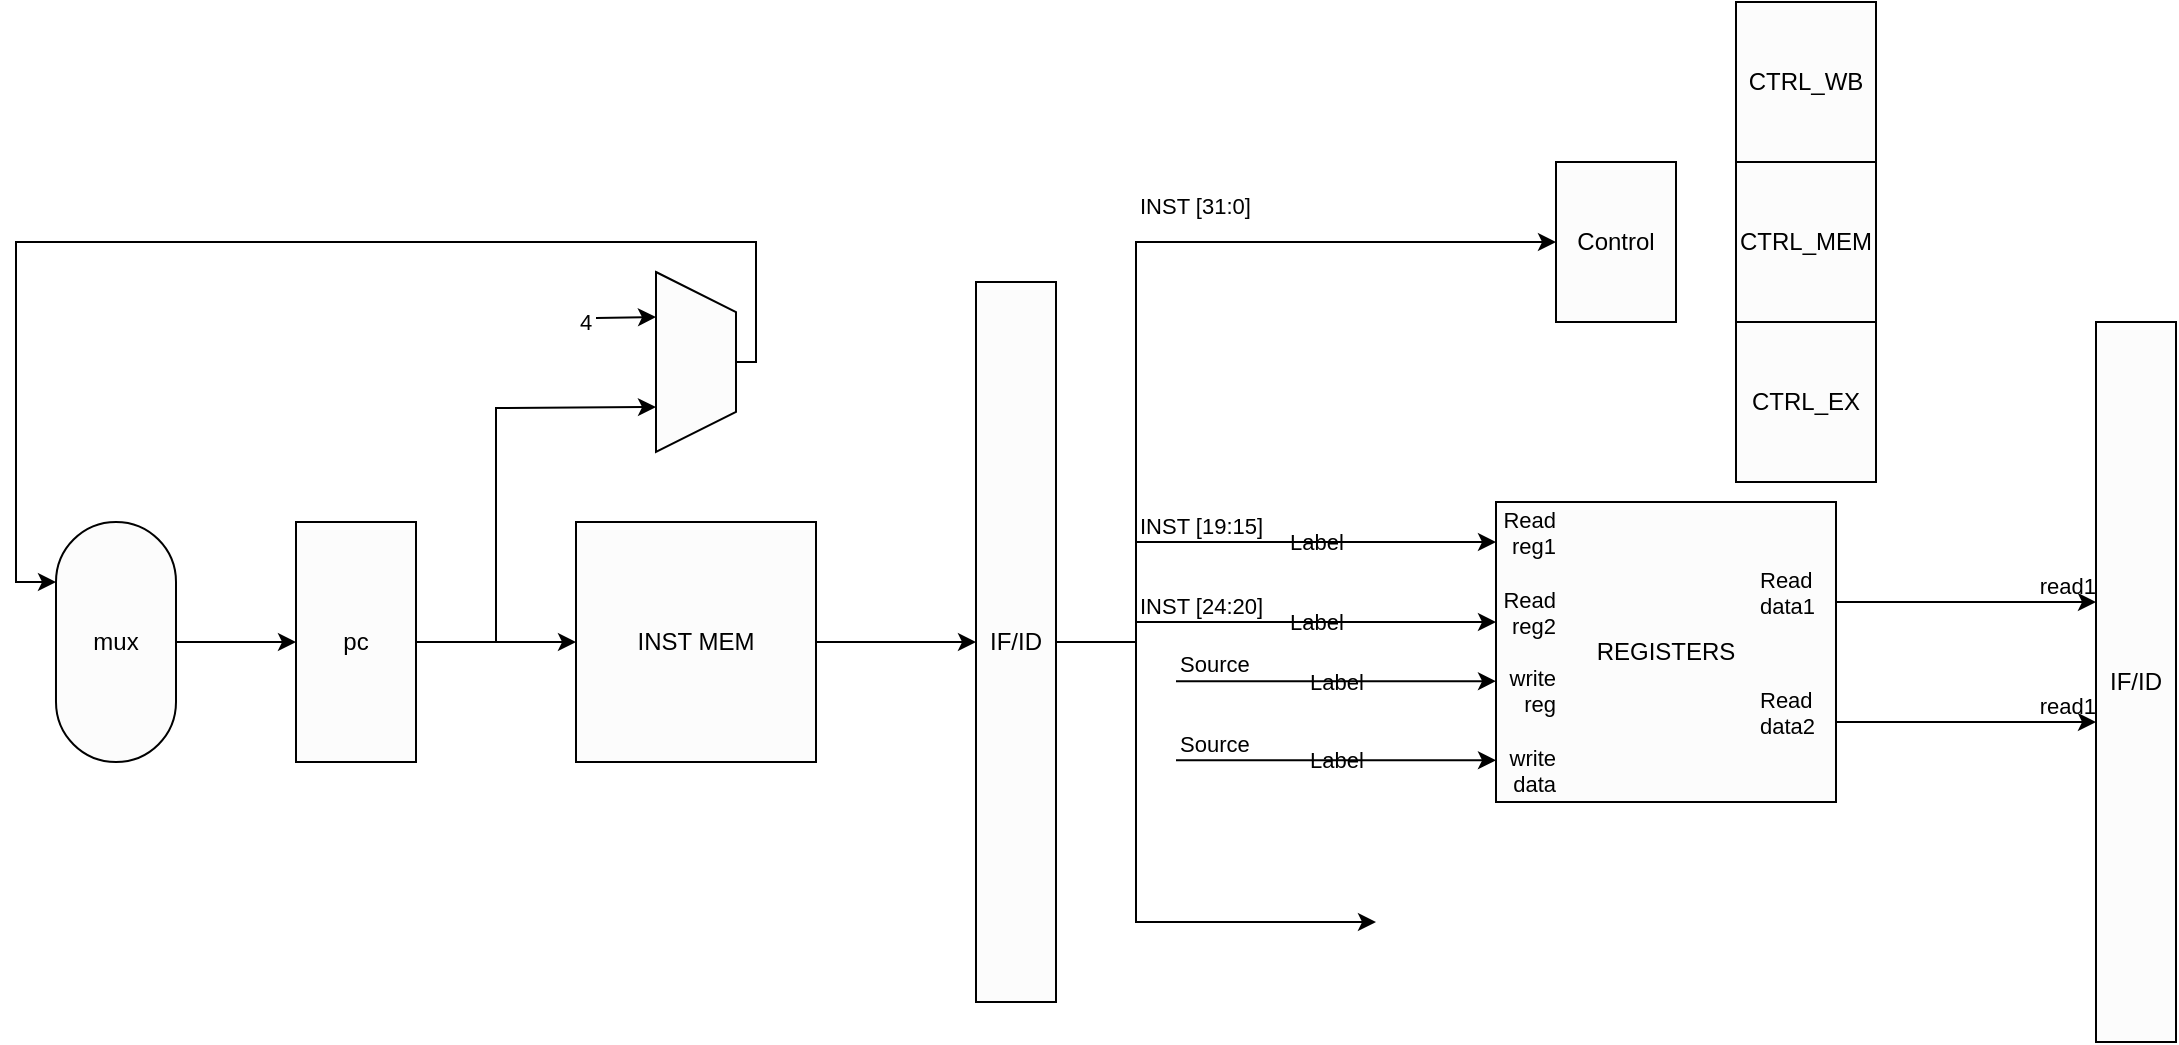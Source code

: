 <mxfile version="20.8.4" type="github">
  <diagram id="Gqjt-aGocySODWQNgcJ-" name="第 1 页">
    <mxGraphModel dx="835" dy="1565" grid="1" gridSize="10" guides="1" tooltips="1" connect="1" arrows="1" fold="1" page="1" pageScale="1" pageWidth="850" pageHeight="1100" math="0" shadow="0">
      <root>
        <mxCell id="0" />
        <mxCell id="1" parent="0" />
        <mxCell id="IhEL-Qv9K_QajIlyC7i--54" style="edgeStyle=none;rounded=0;jumpStyle=none;jumpSize=6;orthogonalLoop=1;jettySize=auto;html=1;exitX=1;exitY=0.5;exitDx=0;exitDy=0;fontColor=default;startArrow=none;startFill=0;sourcePerimeterSpacing=0;elbow=vertical;" edge="1" parent="1" source="IhEL-Qv9K_QajIlyC7i--26" target="IhEL-Qv9K_QajIlyC7i--27">
          <mxGeometry relative="1" as="geometry" />
        </mxCell>
        <mxCell id="IhEL-Qv9K_QajIlyC7i--26" value="mux" style="rounded=1;whiteSpace=wrap;html=1;labelBackgroundColor=none;fontColor=default;fillColor=#FCFCFC;arcSize=50;rotation=0;verticalAlign=middle;" vertex="1" parent="1">
          <mxGeometry x="100" y="200" width="60" height="120" as="geometry" />
        </mxCell>
        <mxCell id="IhEL-Qv9K_QajIlyC7i--40" style="edgeStyle=none;rounded=0;jumpStyle=none;jumpSize=6;orthogonalLoop=1;jettySize=auto;html=1;exitX=1;exitY=0.5;exitDx=0;exitDy=0;entryX=0;entryY=0.5;entryDx=0;entryDy=0;fontColor=default;startArrow=none;startFill=0;sourcePerimeterSpacing=0;elbow=vertical;" edge="1" parent="1" source="IhEL-Qv9K_QajIlyC7i--27" target="IhEL-Qv9K_QajIlyC7i--36">
          <mxGeometry relative="1" as="geometry" />
        </mxCell>
        <mxCell id="IhEL-Qv9K_QajIlyC7i--27" value="pc" style="rounded=0;whiteSpace=wrap;html=1;labelBackgroundColor=none;fontColor=default;fillColor=#FCFCFC;" vertex="1" parent="1">
          <mxGeometry x="220" y="200" width="60" height="120" as="geometry" />
        </mxCell>
        <mxCell id="IhEL-Qv9K_QajIlyC7i--41" style="edgeStyle=none;rounded=0;jumpStyle=none;jumpSize=6;orthogonalLoop=1;jettySize=auto;html=1;exitX=1;exitY=0.5;exitDx=0;exitDy=0;entryX=0;entryY=0.5;entryDx=0;entryDy=0;fontColor=default;startArrow=none;startFill=0;sourcePerimeterSpacing=0;elbow=vertical;" edge="1" parent="1" source="IhEL-Qv9K_QajIlyC7i--36" target="IhEL-Qv9K_QajIlyC7i--37">
          <mxGeometry relative="1" as="geometry" />
        </mxCell>
        <mxCell id="IhEL-Qv9K_QajIlyC7i--36" value="INST MEM" style="rounded=0;whiteSpace=wrap;html=1;labelBackgroundColor=none;fontColor=default;fillColor=#FCFCFC;" vertex="1" parent="1">
          <mxGeometry x="360" y="200" width="120" height="120" as="geometry" />
        </mxCell>
        <mxCell id="IhEL-Qv9K_QajIlyC7i--37" value="IF/ID" style="rounded=0;whiteSpace=wrap;html=1;labelBackgroundColor=none;fontColor=default;fillColor=#FCFCFC;" vertex="1" parent="1">
          <mxGeometry x="560" y="80" width="40" height="360" as="geometry" />
        </mxCell>
        <mxCell id="IhEL-Qv9K_QajIlyC7i--38" value="IF/ID" style="rounded=0;whiteSpace=wrap;html=1;labelBackgroundColor=none;fontColor=default;fillColor=#FCFCFC;" vertex="1" parent="1">
          <mxGeometry x="1120" y="100" width="40" height="360" as="geometry" />
        </mxCell>
        <mxCell id="IhEL-Qv9K_QajIlyC7i--42" value="" style="endArrow=classic;html=1;rounded=0;fontColor=default;sourcePerimeterSpacing=0;elbow=vertical;jumpStyle=none;jumpSize=6;entryX=0.75;entryY=1;entryDx=0;entryDy=0;" edge="1" parent="1" target="IhEL-Qv9K_QajIlyC7i--52">
          <mxGeometry width="50" height="50" relative="1" as="geometry">
            <mxPoint x="320" y="260" as="sourcePoint" />
            <mxPoint x="400" y="140" as="targetPoint" />
            <Array as="points">
              <mxPoint x="320" y="143" />
            </Array>
          </mxGeometry>
        </mxCell>
        <mxCell id="IhEL-Qv9K_QajIlyC7i--51" style="edgeStyle=none;rounded=0;jumpStyle=none;jumpSize=6;orthogonalLoop=1;jettySize=auto;html=1;fontColor=default;startArrow=none;startFill=0;sourcePerimeterSpacing=0;elbow=vertical;entryX=0;entryY=0.25;entryDx=0;entryDy=0;" edge="1" parent="1" target="IhEL-Qv9K_QajIlyC7i--26">
          <mxGeometry relative="1" as="geometry">
            <mxPoint x="80" y="280" as="targetPoint" />
            <mxPoint x="440" y="120" as="sourcePoint" />
            <Array as="points">
              <mxPoint x="450" y="120" />
              <mxPoint x="450" y="60" />
              <mxPoint x="80" y="60" />
              <mxPoint x="80" y="230" />
            </Array>
          </mxGeometry>
        </mxCell>
        <mxCell id="IhEL-Qv9K_QajIlyC7i--46" value="" style="endArrow=classic;html=1;rounded=0;fontColor=default;sourcePerimeterSpacing=0;elbow=vertical;jumpStyle=none;jumpSize=6;entryX=0.25;entryY=1;entryDx=0;entryDy=0;" edge="1" parent="1" target="IhEL-Qv9K_QajIlyC7i--52">
          <mxGeometry relative="1" as="geometry">
            <mxPoint x="370" y="98" as="sourcePoint" />
            <mxPoint x="400" y="90" as="targetPoint" />
          </mxGeometry>
        </mxCell>
        <mxCell id="IhEL-Qv9K_QajIlyC7i--48" value="4" style="edgeLabel;resizable=0;html=1;align=left;verticalAlign=bottom;labelBackgroundColor=none;sketch=0;fontColor=default;fillColor=#FCFCFC;" connectable="0" vertex="1" parent="IhEL-Qv9K_QajIlyC7i--46">
          <mxGeometry x="-1" relative="1" as="geometry">
            <mxPoint x="-10" y="10" as="offset" />
          </mxGeometry>
        </mxCell>
        <mxCell id="IhEL-Qv9K_QajIlyC7i--50" style="edgeStyle=none;rounded=0;jumpStyle=none;jumpSize=6;orthogonalLoop=1;jettySize=auto;html=1;exitX=0.5;exitY=0;exitDx=0;exitDy=0;fontColor=default;startArrow=none;startFill=0;sourcePerimeterSpacing=0;elbow=vertical;" edge="1" parent="1">
          <mxGeometry relative="1" as="geometry">
            <mxPoint x="427.5" y="115" as="sourcePoint" />
            <mxPoint x="427.5" y="115" as="targetPoint" />
          </mxGeometry>
        </mxCell>
        <mxCell id="IhEL-Qv9K_QajIlyC7i--52" value="" style="shape=trapezoid;perimeter=trapezoidPerimeter;whiteSpace=wrap;html=1;fixedSize=1;labelBackgroundColor=none;sketch=0;fontColor=default;fillColor=#FCFCFC;rotation=90;" vertex="1" parent="1">
          <mxGeometry x="375" y="100" width="90" height="40" as="geometry" />
        </mxCell>
        <mxCell id="IhEL-Qv9K_QajIlyC7i--56" value="REGISTERS" style="rounded=0;whiteSpace=wrap;html=1;labelBackgroundColor=none;sketch=0;fontColor=default;fillColor=#FCFCFC;" vertex="1" parent="1">
          <mxGeometry x="820" y="190" width="170" height="150" as="geometry" />
        </mxCell>
        <mxCell id="IhEL-Qv9K_QajIlyC7i--59" value="" style="endArrow=classic;html=1;rounded=0;fontColor=default;sourcePerimeterSpacing=0;elbow=vertical;jumpStyle=none;jumpSize=6;" edge="1" parent="1">
          <mxGeometry relative="1" as="geometry">
            <mxPoint x="640" y="210" as="sourcePoint" />
            <mxPoint x="820" y="210" as="targetPoint" />
          </mxGeometry>
        </mxCell>
        <mxCell id="IhEL-Qv9K_QajIlyC7i--60" value="Label" style="edgeLabel;resizable=0;html=1;align=center;verticalAlign=middle;labelBackgroundColor=none;sketch=0;fontColor=default;fillColor=#FCFCFC;" connectable="0" vertex="1" parent="IhEL-Qv9K_QajIlyC7i--59">
          <mxGeometry relative="1" as="geometry" />
        </mxCell>
        <mxCell id="IhEL-Qv9K_QajIlyC7i--61" value="INST [19:15]" style="edgeLabel;resizable=0;html=1;align=left;verticalAlign=bottom;labelBackgroundColor=none;sketch=0;fontColor=default;fillColor=#FCFCFC;" connectable="0" vertex="1" parent="IhEL-Qv9K_QajIlyC7i--59">
          <mxGeometry x="-1" relative="1" as="geometry" />
        </mxCell>
        <mxCell id="IhEL-Qv9K_QajIlyC7i--62" value="Read&lt;br&gt;reg1" style="edgeLabel;resizable=0;html=1;align=right;verticalAlign=bottom;labelBackgroundColor=none;sketch=0;fontColor=default;fillColor=#FCFCFC;" connectable="0" vertex="1" parent="IhEL-Qv9K_QajIlyC7i--59">
          <mxGeometry x="1" relative="1" as="geometry">
            <mxPoint x="30" y="10" as="offset" />
          </mxGeometry>
        </mxCell>
        <mxCell id="IhEL-Qv9K_QajIlyC7i--91" value="INST [31:0]" style="edgeLabel;resizable=0;html=1;align=left;verticalAlign=bottom;labelBackgroundColor=none;sketch=0;fontColor=default;fillColor=#FCFCFC;" connectable="0" vertex="1" parent="IhEL-Qv9K_QajIlyC7i--59">
          <mxGeometry x="-1" relative="1" as="geometry">
            <mxPoint y="-160" as="offset" />
          </mxGeometry>
        </mxCell>
        <mxCell id="IhEL-Qv9K_QajIlyC7i--63" value="" style="endArrow=classic;html=1;rounded=0;fontColor=default;sourcePerimeterSpacing=0;elbow=vertical;jumpStyle=none;jumpSize=6;" edge="1" parent="1">
          <mxGeometry relative="1" as="geometry">
            <mxPoint x="640" y="250" as="sourcePoint" />
            <mxPoint x="820" y="250" as="targetPoint" />
          </mxGeometry>
        </mxCell>
        <mxCell id="IhEL-Qv9K_QajIlyC7i--64" value="Label" style="edgeLabel;resizable=0;html=1;align=center;verticalAlign=middle;labelBackgroundColor=none;sketch=0;fontColor=default;fillColor=#FCFCFC;" connectable="0" vertex="1" parent="IhEL-Qv9K_QajIlyC7i--63">
          <mxGeometry relative="1" as="geometry" />
        </mxCell>
        <mxCell id="IhEL-Qv9K_QajIlyC7i--65" value="INST [24:20]" style="edgeLabel;resizable=0;html=1;align=left;verticalAlign=bottom;labelBackgroundColor=none;sketch=0;fontColor=default;fillColor=#FCFCFC;" connectable="0" vertex="1" parent="IhEL-Qv9K_QajIlyC7i--63">
          <mxGeometry x="-1" relative="1" as="geometry" />
        </mxCell>
        <mxCell id="IhEL-Qv9K_QajIlyC7i--66" value="Read&lt;br&gt;reg2" style="edgeLabel;resizable=0;html=1;align=right;verticalAlign=bottom;labelBackgroundColor=none;sketch=0;fontColor=default;fillColor=#FCFCFC;" connectable="0" vertex="1" parent="IhEL-Qv9K_QajIlyC7i--63">
          <mxGeometry x="1" relative="1" as="geometry">
            <mxPoint x="30" y="10" as="offset" />
          </mxGeometry>
        </mxCell>
        <mxCell id="IhEL-Qv9K_QajIlyC7i--67" value="" style="endArrow=classic;html=1;rounded=0;fontColor=default;sourcePerimeterSpacing=0;elbow=vertical;jumpStyle=none;jumpSize=6;" edge="1" parent="1">
          <mxGeometry relative="1" as="geometry">
            <mxPoint x="660" y="279.58" as="sourcePoint" />
            <mxPoint x="820" y="279.58" as="targetPoint" />
          </mxGeometry>
        </mxCell>
        <mxCell id="IhEL-Qv9K_QajIlyC7i--68" value="Label" style="edgeLabel;resizable=0;html=1;align=center;verticalAlign=middle;labelBackgroundColor=none;sketch=0;fontColor=default;fillColor=#FCFCFC;" connectable="0" vertex="1" parent="IhEL-Qv9K_QajIlyC7i--67">
          <mxGeometry relative="1" as="geometry" />
        </mxCell>
        <mxCell id="IhEL-Qv9K_QajIlyC7i--69" value="Source" style="edgeLabel;resizable=0;html=1;align=left;verticalAlign=bottom;labelBackgroundColor=none;sketch=0;fontColor=default;fillColor=#FCFCFC;" connectable="0" vertex="1" parent="IhEL-Qv9K_QajIlyC7i--67">
          <mxGeometry x="-1" relative="1" as="geometry" />
        </mxCell>
        <mxCell id="IhEL-Qv9K_QajIlyC7i--70" value="write&lt;br&gt;reg" style="edgeLabel;resizable=0;html=1;align=right;verticalAlign=bottom;labelBackgroundColor=none;sketch=0;fontColor=default;fillColor=#FCFCFC;" connectable="0" vertex="1" parent="IhEL-Qv9K_QajIlyC7i--67">
          <mxGeometry x="1" relative="1" as="geometry">
            <mxPoint x="30" y="20" as="offset" />
          </mxGeometry>
        </mxCell>
        <mxCell id="IhEL-Qv9K_QajIlyC7i--71" value="" style="endArrow=classic;html=1;rounded=0;fontColor=default;sourcePerimeterSpacing=0;elbow=vertical;jumpStyle=none;jumpSize=6;" edge="1" parent="1">
          <mxGeometry relative="1" as="geometry">
            <mxPoint x="660" y="319.17" as="sourcePoint" />
            <mxPoint x="820" y="319.17" as="targetPoint" />
          </mxGeometry>
        </mxCell>
        <mxCell id="IhEL-Qv9K_QajIlyC7i--72" value="Label" style="edgeLabel;resizable=0;html=1;align=center;verticalAlign=middle;labelBackgroundColor=none;sketch=0;fontColor=default;fillColor=#FCFCFC;" connectable="0" vertex="1" parent="IhEL-Qv9K_QajIlyC7i--71">
          <mxGeometry relative="1" as="geometry" />
        </mxCell>
        <mxCell id="IhEL-Qv9K_QajIlyC7i--73" value="Source" style="edgeLabel;resizable=0;html=1;align=left;verticalAlign=bottom;labelBackgroundColor=none;sketch=0;fontColor=default;fillColor=#FCFCFC;" connectable="0" vertex="1" parent="IhEL-Qv9K_QajIlyC7i--71">
          <mxGeometry x="-1" relative="1" as="geometry" />
        </mxCell>
        <mxCell id="IhEL-Qv9K_QajIlyC7i--74" value="write&lt;br&gt;data" style="edgeLabel;resizable=0;html=1;align=right;verticalAlign=bottom;labelBackgroundColor=none;sketch=0;fontColor=default;fillColor=#FCFCFC;" connectable="0" vertex="1" parent="IhEL-Qv9K_QajIlyC7i--71">
          <mxGeometry x="1" relative="1" as="geometry">
            <mxPoint x="30" y="20" as="offset" />
          </mxGeometry>
        </mxCell>
        <mxCell id="IhEL-Qv9K_QajIlyC7i--75" value="" style="endArrow=classic;html=1;rounded=0;fontColor=default;sourcePerimeterSpacing=0;elbow=vertical;jumpStyle=none;jumpSize=6;" edge="1" parent="1">
          <mxGeometry relative="1" as="geometry">
            <mxPoint x="990" y="240" as="sourcePoint" />
            <mxPoint x="1120" y="240" as="targetPoint" />
          </mxGeometry>
        </mxCell>
        <mxCell id="IhEL-Qv9K_QajIlyC7i--77" value="Read&lt;br&gt;data1" style="edgeLabel;resizable=0;html=1;align=left;verticalAlign=bottom;labelBackgroundColor=none;sketch=0;fontColor=default;fillColor=#FCFCFC;" connectable="0" vertex="1" parent="IhEL-Qv9K_QajIlyC7i--75">
          <mxGeometry x="-1" relative="1" as="geometry">
            <mxPoint x="-40" y="10" as="offset" />
          </mxGeometry>
        </mxCell>
        <mxCell id="IhEL-Qv9K_QajIlyC7i--78" value="read1" style="edgeLabel;resizable=0;html=1;align=right;verticalAlign=bottom;labelBackgroundColor=none;sketch=0;fontColor=default;fillColor=#FCFCFC;" connectable="0" vertex="1" parent="IhEL-Qv9K_QajIlyC7i--75">
          <mxGeometry x="1" relative="1" as="geometry" />
        </mxCell>
        <mxCell id="IhEL-Qv9K_QajIlyC7i--79" value="" style="endArrow=classic;html=1;rounded=0;fontColor=default;sourcePerimeterSpacing=0;elbow=vertical;jumpStyle=none;jumpSize=6;" edge="1" parent="1">
          <mxGeometry relative="1" as="geometry">
            <mxPoint x="990" y="300" as="sourcePoint" />
            <mxPoint x="1120" y="300" as="targetPoint" />
          </mxGeometry>
        </mxCell>
        <mxCell id="IhEL-Qv9K_QajIlyC7i--81" value="Read&lt;br&gt;data2" style="edgeLabel;resizable=0;html=1;align=left;verticalAlign=bottom;labelBackgroundColor=none;sketch=0;fontColor=default;fillColor=#FCFCFC;" connectable="0" vertex="1" parent="IhEL-Qv9K_QajIlyC7i--79">
          <mxGeometry x="-1" relative="1" as="geometry">
            <mxPoint x="-40" y="10" as="offset" />
          </mxGeometry>
        </mxCell>
        <mxCell id="IhEL-Qv9K_QajIlyC7i--82" value="read1" style="edgeLabel;resizable=0;html=1;align=right;verticalAlign=bottom;labelBackgroundColor=none;sketch=0;fontColor=default;fillColor=#FCFCFC;" connectable="0" vertex="1" parent="IhEL-Qv9K_QajIlyC7i--79">
          <mxGeometry x="1" relative="1" as="geometry" />
        </mxCell>
        <mxCell id="IhEL-Qv9K_QajIlyC7i--85" value="" style="endArrow=none;html=1;rounded=0;fontColor=default;sourcePerimeterSpacing=0;elbow=vertical;jumpStyle=none;jumpSize=6;exitX=1;exitY=0.5;exitDx=0;exitDy=0;" edge="1" parent="1" source="IhEL-Qv9K_QajIlyC7i--37">
          <mxGeometry width="50" height="50" relative="1" as="geometry">
            <mxPoint x="810" y="260" as="sourcePoint" />
            <mxPoint x="640" y="260" as="targetPoint" />
          </mxGeometry>
        </mxCell>
        <mxCell id="IhEL-Qv9K_QajIlyC7i--86" value="" style="endArrow=classic;html=1;rounded=0;fontColor=default;sourcePerimeterSpacing=0;elbow=vertical;jumpStyle=none;jumpSize=6;entryX=0;entryY=0.5;entryDx=0;entryDy=0;" edge="1" parent="1" target="IhEL-Qv9K_QajIlyC7i--88">
          <mxGeometry width="50" height="50" relative="1" as="geometry">
            <mxPoint x="640" y="260" as="sourcePoint" />
            <mxPoint x="850" y="70" as="targetPoint" />
            <Array as="points">
              <mxPoint x="640" y="60" />
            </Array>
          </mxGeometry>
        </mxCell>
        <mxCell id="IhEL-Qv9K_QajIlyC7i--87" value="" style="endArrow=classic;html=1;rounded=0;fontColor=default;sourcePerimeterSpacing=0;elbow=vertical;jumpStyle=none;jumpSize=6;" edge="1" parent="1">
          <mxGeometry width="50" height="50" relative="1" as="geometry">
            <mxPoint x="640" y="260" as="sourcePoint" />
            <mxPoint x="760" y="400" as="targetPoint" />
            <Array as="points">
              <mxPoint x="640" y="400" />
            </Array>
          </mxGeometry>
        </mxCell>
        <mxCell id="IhEL-Qv9K_QajIlyC7i--88" value="Control" style="rounded=0;whiteSpace=wrap;html=1;labelBackgroundColor=none;sketch=0;fontColor=default;fillColor=#FCFCFC;" vertex="1" parent="1">
          <mxGeometry x="850" y="20" width="60" height="80" as="geometry" />
        </mxCell>
        <mxCell id="IhEL-Qv9K_QajIlyC7i--92" value="CTRL_MEM" style="rounded=0;whiteSpace=wrap;html=1;labelBackgroundColor=none;sketch=0;fontColor=default;fillColor=#FCFCFC;" vertex="1" parent="1">
          <mxGeometry x="940" y="20" width="70" height="80" as="geometry" />
        </mxCell>
        <mxCell id="IhEL-Qv9K_QajIlyC7i--93" value="CTRL_WB" style="rounded=0;whiteSpace=wrap;html=1;labelBackgroundColor=none;sketch=0;fontColor=default;fillColor=#FCFCFC;" vertex="1" parent="1">
          <mxGeometry x="940" y="-60" width="70" height="80" as="geometry" />
        </mxCell>
        <mxCell id="IhEL-Qv9K_QajIlyC7i--94" value="CTRL_EX" style="rounded=0;whiteSpace=wrap;html=1;labelBackgroundColor=none;sketch=0;fontColor=default;fillColor=#FCFCFC;" vertex="1" parent="1">
          <mxGeometry x="940" y="100" width="70" height="80" as="geometry" />
        </mxCell>
      </root>
    </mxGraphModel>
  </diagram>
</mxfile>
